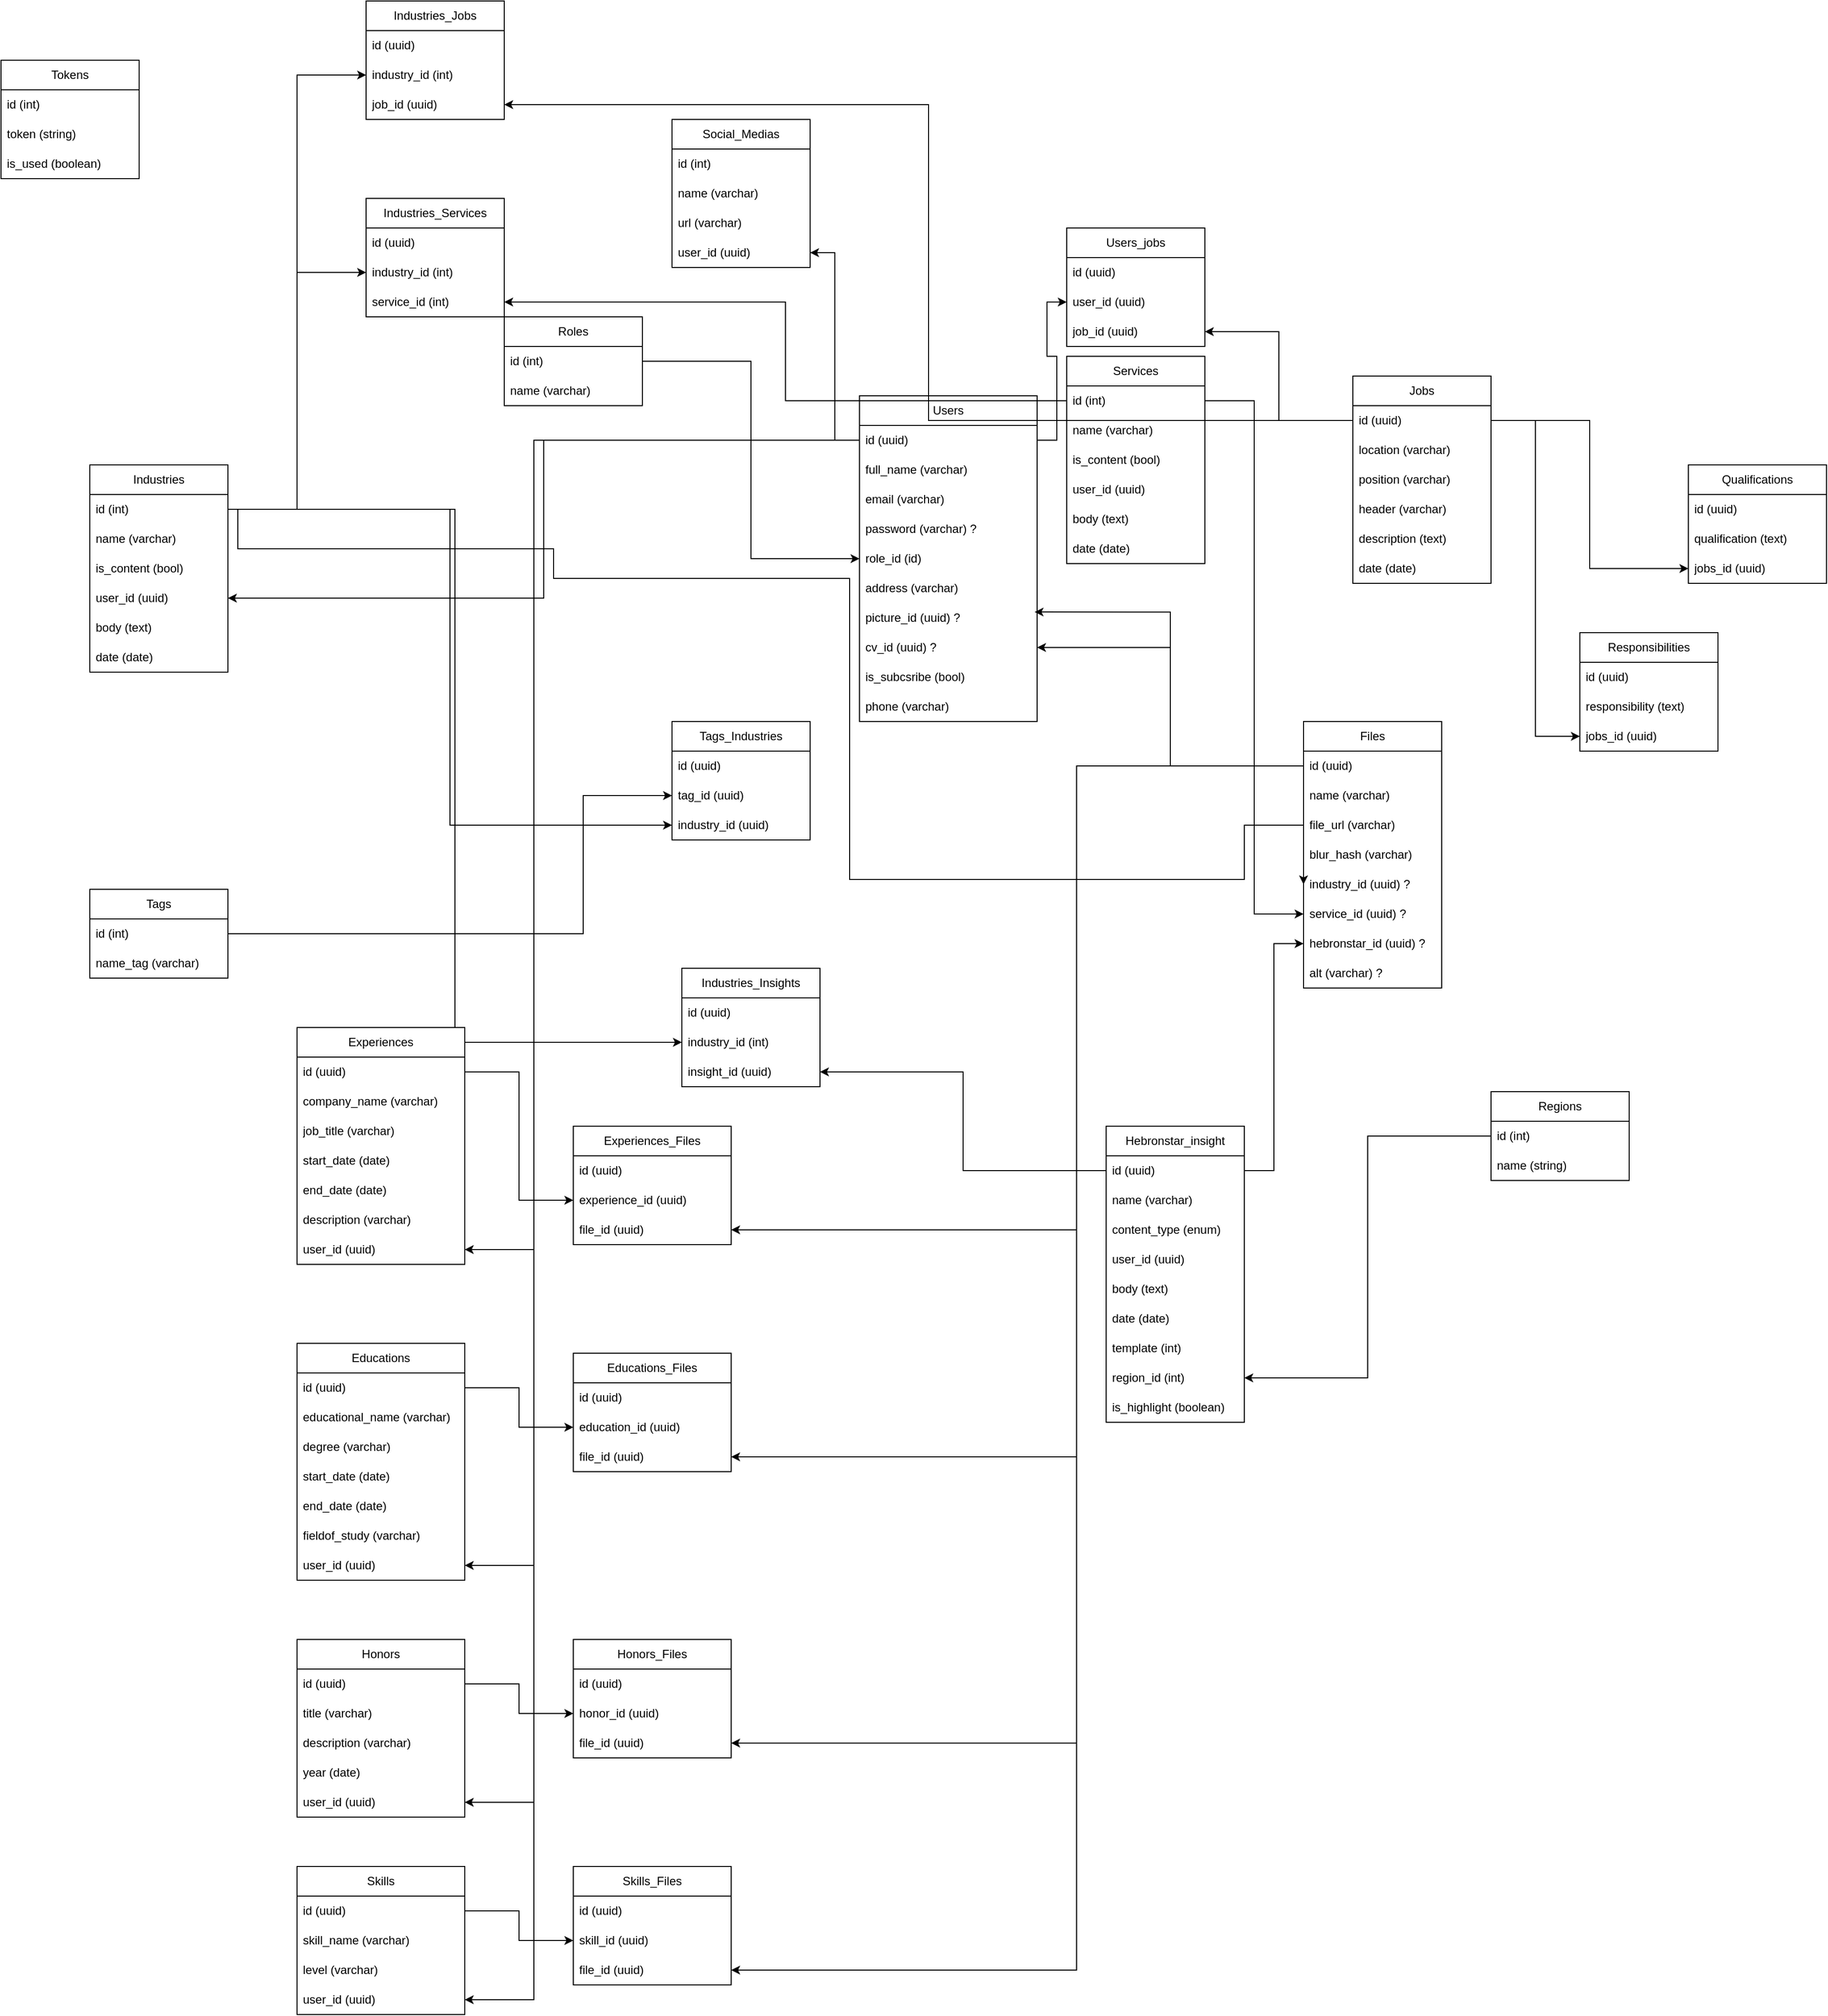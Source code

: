 <mxfile version="21.6.5" type="github">
  <diagram name="Page-1" id="0J2eejaLnhA7fd5YdMPj">
    <mxGraphModel dx="905" dy="749" grid="1" gridSize="10" guides="1" tooltips="1" connect="1" arrows="1" fold="1" page="1" pageScale="1" pageWidth="3000" pageHeight="2500" math="0" shadow="0">
      <root>
        <mxCell id="0" />
        <mxCell id="1" parent="0" />
        <mxCell id="AabeUTpYn3tINiN1X2o6-2" value="Roles" style="swimlane;fontStyle=0;childLayout=stackLayout;horizontal=1;startSize=30;horizontalStack=0;resizeParent=1;resizeParentMax=0;resizeLast=0;collapsible=1;marginBottom=0;whiteSpace=wrap;html=1;" parent="1" vertex="1">
          <mxGeometry x="610" y="420" width="140" height="90" as="geometry" />
        </mxCell>
        <mxCell id="AabeUTpYn3tINiN1X2o6-3" value="id (int)" style="text;strokeColor=none;fillColor=none;align=left;verticalAlign=middle;spacingLeft=4;spacingRight=4;overflow=hidden;points=[[0,0.5],[1,0.5]];portConstraint=eastwest;rotatable=0;whiteSpace=wrap;html=1;" parent="AabeUTpYn3tINiN1X2o6-2" vertex="1">
          <mxGeometry y="30" width="140" height="30" as="geometry" />
        </mxCell>
        <mxCell id="AabeUTpYn3tINiN1X2o6-4" value="name (varchar)" style="text;strokeColor=none;fillColor=none;align=left;verticalAlign=middle;spacingLeft=4;spacingRight=4;overflow=hidden;points=[[0,0.5],[1,0.5]];portConstraint=eastwest;rotatable=0;whiteSpace=wrap;html=1;" parent="AabeUTpYn3tINiN1X2o6-2" vertex="1">
          <mxGeometry y="60" width="140" height="30" as="geometry" />
        </mxCell>
        <mxCell id="AabeUTpYn3tINiN1X2o6-6" value="Users" style="swimlane;fontStyle=0;childLayout=stackLayout;horizontal=1;startSize=30;horizontalStack=0;resizeParent=1;resizeParentMax=0;resizeLast=0;collapsible=1;marginBottom=0;whiteSpace=wrap;html=1;" parent="1" vertex="1">
          <mxGeometry x="970" y="500" width="180" height="330" as="geometry" />
        </mxCell>
        <mxCell id="AabeUTpYn3tINiN1X2o6-7" value="id (uuid)" style="text;strokeColor=none;fillColor=none;align=left;verticalAlign=middle;spacingLeft=4;spacingRight=4;overflow=hidden;points=[[0,0.5],[1,0.5]];portConstraint=eastwest;rotatable=0;whiteSpace=wrap;html=1;" parent="AabeUTpYn3tINiN1X2o6-6" vertex="1">
          <mxGeometry y="30" width="180" height="30" as="geometry" />
        </mxCell>
        <mxCell id="AabeUTpYn3tINiN1X2o6-8" value="full_name (varchar)" style="text;strokeColor=none;fillColor=none;align=left;verticalAlign=middle;spacingLeft=4;spacingRight=4;overflow=hidden;points=[[0,0.5],[1,0.5]];portConstraint=eastwest;rotatable=0;whiteSpace=wrap;html=1;" parent="AabeUTpYn3tINiN1X2o6-6" vertex="1">
          <mxGeometry y="60" width="180" height="30" as="geometry" />
        </mxCell>
        <mxCell id="AabeUTpYn3tINiN1X2o6-11" value="email (varchar)" style="text;strokeColor=none;fillColor=none;align=left;verticalAlign=middle;spacingLeft=4;spacingRight=4;overflow=hidden;points=[[0,0.5],[1,0.5]];portConstraint=eastwest;rotatable=0;whiteSpace=wrap;html=1;" parent="AabeUTpYn3tINiN1X2o6-6" vertex="1">
          <mxGeometry y="90" width="180" height="30" as="geometry" />
        </mxCell>
        <mxCell id="AabeUTpYn3tINiN1X2o6-13" value="password (varchar) ?" style="text;strokeColor=none;fillColor=none;align=left;verticalAlign=middle;spacingLeft=4;spacingRight=4;overflow=hidden;points=[[0,0.5],[1,0.5]];portConstraint=eastwest;rotatable=0;whiteSpace=wrap;html=1;" parent="AabeUTpYn3tINiN1X2o6-6" vertex="1">
          <mxGeometry y="120" width="180" height="30" as="geometry" />
        </mxCell>
        <mxCell id="AabeUTpYn3tINiN1X2o6-14" value="role_id (id)" style="text;strokeColor=none;fillColor=none;align=left;verticalAlign=middle;spacingLeft=4;spacingRight=4;overflow=hidden;points=[[0,0.5],[1,0.5]];portConstraint=eastwest;rotatable=0;whiteSpace=wrap;html=1;" parent="AabeUTpYn3tINiN1X2o6-6" vertex="1">
          <mxGeometry y="150" width="180" height="30" as="geometry" />
        </mxCell>
        <mxCell id="AabeUTpYn3tINiN1X2o6-17" value="address (varchar)" style="text;strokeColor=none;fillColor=none;align=left;verticalAlign=middle;spacingLeft=4;spacingRight=4;overflow=hidden;points=[[0,0.5],[1,0.5]];portConstraint=eastwest;rotatable=0;whiteSpace=wrap;html=1;" parent="AabeUTpYn3tINiN1X2o6-6" vertex="1">
          <mxGeometry y="180" width="180" height="30" as="geometry" />
        </mxCell>
        <mxCell id="AabeUTpYn3tINiN1X2o6-22" value="picture_id (uuid) ?" style="text;strokeColor=none;fillColor=none;align=left;verticalAlign=middle;spacingLeft=4;spacingRight=4;overflow=hidden;points=[[0,0.5],[1,0.5]];portConstraint=eastwest;rotatable=0;whiteSpace=wrap;html=1;" parent="AabeUTpYn3tINiN1X2o6-6" vertex="1">
          <mxGeometry y="210" width="180" height="30" as="geometry" />
        </mxCell>
        <mxCell id="AabeUTpYn3tINiN1X2o6-24" value="cv_id (uuid) ?" style="text;strokeColor=none;fillColor=none;align=left;verticalAlign=middle;spacingLeft=4;spacingRight=4;overflow=hidden;points=[[0,0.5],[1,0.5]];portConstraint=eastwest;rotatable=0;whiteSpace=wrap;html=1;" parent="AabeUTpYn3tINiN1X2o6-6" vertex="1">
          <mxGeometry y="240" width="180" height="30" as="geometry" />
        </mxCell>
        <mxCell id="0w0c1rNWFn1nJxTgAMIK-66" value="is_subcsribe (bool)" style="text;strokeColor=none;fillColor=none;align=left;verticalAlign=middle;spacingLeft=4;spacingRight=4;overflow=hidden;points=[[0,0.5],[1,0.5]];portConstraint=eastwest;rotatable=0;whiteSpace=wrap;html=1;" parent="AabeUTpYn3tINiN1X2o6-6" vertex="1">
          <mxGeometry y="270" width="180" height="30" as="geometry" />
        </mxCell>
        <mxCell id="0w0c1rNWFn1nJxTgAMIK-7" value="phone (varchar)" style="text;strokeColor=none;fillColor=none;align=left;verticalAlign=middle;spacingLeft=4;spacingRight=4;overflow=hidden;points=[[0,0.5],[1,0.5]];portConstraint=eastwest;rotatable=0;whiteSpace=wrap;html=1;" parent="AabeUTpYn3tINiN1X2o6-6" vertex="1">
          <mxGeometry y="300" width="180" height="30" as="geometry" />
        </mxCell>
        <mxCell id="AabeUTpYn3tINiN1X2o6-16" style="edgeStyle=orthogonalEdgeStyle;rounded=0;orthogonalLoop=1;jettySize=auto;html=1;entryX=0;entryY=0.5;entryDx=0;entryDy=0;" parent="1" source="AabeUTpYn3tINiN1X2o6-3" target="AabeUTpYn3tINiN1X2o6-14" edge="1">
          <mxGeometry relative="1" as="geometry" />
        </mxCell>
        <mxCell id="AabeUTpYn3tINiN1X2o6-18" value="Files" style="swimlane;fontStyle=0;childLayout=stackLayout;horizontal=1;startSize=30;horizontalStack=0;resizeParent=1;resizeParentMax=0;resizeLast=0;collapsible=1;marginBottom=0;whiteSpace=wrap;html=1;" parent="1" vertex="1">
          <mxGeometry x="1420" y="830" width="140" height="270" as="geometry" />
        </mxCell>
        <mxCell id="AabeUTpYn3tINiN1X2o6-19" value="id (uuid)" style="text;strokeColor=none;fillColor=none;align=left;verticalAlign=middle;spacingLeft=4;spacingRight=4;overflow=hidden;points=[[0,0.5],[1,0.5]];portConstraint=eastwest;rotatable=0;whiteSpace=wrap;html=1;" parent="AabeUTpYn3tINiN1X2o6-18" vertex="1">
          <mxGeometry y="30" width="140" height="30" as="geometry" />
        </mxCell>
        <mxCell id="AabeUTpYn3tINiN1X2o6-20" value="name (varchar)" style="text;strokeColor=none;fillColor=none;align=left;verticalAlign=middle;spacingLeft=4;spacingRight=4;overflow=hidden;points=[[0,0.5],[1,0.5]];portConstraint=eastwest;rotatable=0;whiteSpace=wrap;html=1;" parent="AabeUTpYn3tINiN1X2o6-18" vertex="1">
          <mxGeometry y="60" width="140" height="30" as="geometry" />
        </mxCell>
        <mxCell id="AabeUTpYn3tINiN1X2o6-21" value="file_url (varchar)" style="text;strokeColor=none;fillColor=none;align=left;verticalAlign=middle;spacingLeft=4;spacingRight=4;overflow=hidden;points=[[0,0.5],[1,0.5]];portConstraint=eastwest;rotatable=0;whiteSpace=wrap;html=1;" parent="AabeUTpYn3tINiN1X2o6-18" vertex="1">
          <mxGeometry y="90" width="140" height="30" as="geometry" />
        </mxCell>
        <mxCell id="NytPA-06Vom5v9Mt7Qx0-8" value="blur_hash (varchar)" style="text;strokeColor=none;fillColor=none;align=left;verticalAlign=middle;spacingLeft=4;spacingRight=4;overflow=hidden;points=[[0,0.5],[1,0.5]];portConstraint=eastwest;rotatable=0;whiteSpace=wrap;html=1;" parent="AabeUTpYn3tINiN1X2o6-18" vertex="1">
          <mxGeometry y="120" width="140" height="30" as="geometry" />
        </mxCell>
        <mxCell id="AabeUTpYn3tINiN1X2o6-47" value="industry_id (uuid) ?" style="text;strokeColor=none;fillColor=none;align=left;verticalAlign=middle;spacingLeft=4;spacingRight=4;overflow=hidden;points=[[0,0.5],[1,0.5]];portConstraint=eastwest;rotatable=0;whiteSpace=wrap;html=1;" parent="AabeUTpYn3tINiN1X2o6-18" vertex="1">
          <mxGeometry y="150" width="140" height="30" as="geometry" />
        </mxCell>
        <mxCell id="AabeUTpYn3tINiN1X2o6-56" value="service_id (uuid) ?" style="text;strokeColor=none;fillColor=none;align=left;verticalAlign=middle;spacingLeft=4;spacingRight=4;overflow=hidden;points=[[0,0.5],[1,0.5]];portConstraint=eastwest;rotatable=0;whiteSpace=wrap;html=1;" parent="AabeUTpYn3tINiN1X2o6-18" vertex="1">
          <mxGeometry y="180" width="140" height="30" as="geometry" />
        </mxCell>
        <mxCell id="AabeUTpYn3tINiN1X2o6-65" value="hebronstar_id (uuid) ?" style="text;strokeColor=none;fillColor=none;align=left;verticalAlign=middle;spacingLeft=4;spacingRight=4;overflow=hidden;points=[[0,0.5],[1,0.5]];portConstraint=eastwest;rotatable=0;whiteSpace=wrap;html=1;" parent="AabeUTpYn3tINiN1X2o6-18" vertex="1">
          <mxGeometry y="210" width="140" height="30" as="geometry" />
        </mxCell>
        <mxCell id="AabeUTpYn3tINiN1X2o6-67" value="alt (varchar) ?" style="text;strokeColor=none;fillColor=none;align=left;verticalAlign=middle;spacingLeft=4;spacingRight=4;overflow=hidden;points=[[0,0.5],[1,0.5]];portConstraint=eastwest;rotatable=0;whiteSpace=wrap;html=1;" parent="AabeUTpYn3tINiN1X2o6-18" vertex="1">
          <mxGeometry y="240" width="140" height="30" as="geometry" />
        </mxCell>
        <mxCell id="AabeUTpYn3tINiN1X2o6-23" style="edgeStyle=orthogonalEdgeStyle;rounded=0;orthogonalLoop=1;jettySize=auto;html=1;entryX=0.986;entryY=0.302;entryDx=0;entryDy=0;entryPerimeter=0;" parent="1" source="AabeUTpYn3tINiN1X2o6-19" target="AabeUTpYn3tINiN1X2o6-22" edge="1">
          <mxGeometry relative="1" as="geometry" />
        </mxCell>
        <mxCell id="AabeUTpYn3tINiN1X2o6-25" style="edgeStyle=orthogonalEdgeStyle;rounded=0;orthogonalLoop=1;jettySize=auto;html=1;" parent="1" source="AabeUTpYn3tINiN1X2o6-19" target="AabeUTpYn3tINiN1X2o6-24" edge="1">
          <mxGeometry relative="1" as="geometry" />
        </mxCell>
        <mxCell id="AabeUTpYn3tINiN1X2o6-31" value="Industries" style="swimlane;fontStyle=0;childLayout=stackLayout;horizontal=1;startSize=30;horizontalStack=0;resizeParent=1;resizeParentMax=0;resizeLast=0;collapsible=1;marginBottom=0;whiteSpace=wrap;html=1;" parent="1" vertex="1">
          <mxGeometry x="190" y="570" width="140" height="210" as="geometry" />
        </mxCell>
        <mxCell id="AabeUTpYn3tINiN1X2o6-32" value="id (int)" style="text;strokeColor=none;fillColor=none;align=left;verticalAlign=middle;spacingLeft=4;spacingRight=4;overflow=hidden;points=[[0,0.5],[1,0.5]];portConstraint=eastwest;rotatable=0;whiteSpace=wrap;html=1;" parent="AabeUTpYn3tINiN1X2o6-31" vertex="1">
          <mxGeometry y="30" width="140" height="30" as="geometry" />
        </mxCell>
        <mxCell id="AabeUTpYn3tINiN1X2o6-39" value="name (varchar)" style="text;strokeColor=none;fillColor=none;align=left;verticalAlign=middle;spacingLeft=4;spacingRight=4;overflow=hidden;points=[[0,0.5],[1,0.5]];portConstraint=eastwest;rotatable=0;whiteSpace=wrap;html=1;" parent="AabeUTpYn3tINiN1X2o6-31" vertex="1">
          <mxGeometry y="60" width="140" height="30" as="geometry" />
        </mxCell>
        <mxCell id="AabeUTpYn3tINiN1X2o6-33" value="is_content (bool)" style="text;strokeColor=none;fillColor=none;align=left;verticalAlign=middle;spacingLeft=4;spacingRight=4;overflow=hidden;points=[[0,0.5],[1,0.5]];portConstraint=eastwest;rotatable=0;whiteSpace=wrap;html=1;" parent="AabeUTpYn3tINiN1X2o6-31" vertex="1">
          <mxGeometry y="90" width="140" height="30" as="geometry" />
        </mxCell>
        <mxCell id="AabeUTpYn3tINiN1X2o6-34" value="user_id (uuid)" style="text;strokeColor=none;fillColor=none;align=left;verticalAlign=middle;spacingLeft=4;spacingRight=4;overflow=hidden;points=[[0,0.5],[1,0.5]];portConstraint=eastwest;rotatable=0;whiteSpace=wrap;html=1;" parent="AabeUTpYn3tINiN1X2o6-31" vertex="1">
          <mxGeometry y="120" width="140" height="30" as="geometry" />
        </mxCell>
        <mxCell id="AabeUTpYn3tINiN1X2o6-35" value="body (text)" style="text;strokeColor=none;fillColor=none;align=left;verticalAlign=middle;spacingLeft=4;spacingRight=4;overflow=hidden;points=[[0,0.5],[1,0.5]];portConstraint=eastwest;rotatable=0;whiteSpace=wrap;html=1;" parent="AabeUTpYn3tINiN1X2o6-31" vertex="1">
          <mxGeometry y="150" width="140" height="30" as="geometry" />
        </mxCell>
        <mxCell id="AabeUTpYn3tINiN1X2o6-41" value="date (date)" style="text;strokeColor=none;fillColor=none;align=left;verticalAlign=middle;spacingLeft=4;spacingRight=4;overflow=hidden;points=[[0,0.5],[1,0.5]];portConstraint=eastwest;rotatable=0;whiteSpace=wrap;html=1;" parent="AabeUTpYn3tINiN1X2o6-31" vertex="1">
          <mxGeometry y="180" width="140" height="30" as="geometry" />
        </mxCell>
        <mxCell id="AabeUTpYn3tINiN1X2o6-42" style="edgeStyle=orthogonalEdgeStyle;rounded=0;orthogonalLoop=1;jettySize=auto;html=1;" parent="1" source="AabeUTpYn3tINiN1X2o6-7" target="AabeUTpYn3tINiN1X2o6-34" edge="1">
          <mxGeometry relative="1" as="geometry" />
        </mxCell>
        <mxCell id="AabeUTpYn3tINiN1X2o6-48" style="edgeStyle=orthogonalEdgeStyle;rounded=0;orthogonalLoop=1;jettySize=auto;html=1;entryX=0;entryY=0.5;entryDx=0;entryDy=0;" parent="1" source="AabeUTpYn3tINiN1X2o6-32" target="AabeUTpYn3tINiN1X2o6-47" edge="1">
          <mxGeometry relative="1" as="geometry">
            <Array as="points">
              <mxPoint x="340" y="655" />
              <mxPoint x="660" y="655" />
              <mxPoint x="660" y="685" />
              <mxPoint x="960" y="685" />
              <mxPoint x="960" y="990" />
              <mxPoint x="1360" y="990" />
              <mxPoint x="1360" y="935" />
              <mxPoint x="1420" y="935" />
            </Array>
            <mxPoint x="1450" y="920" as="targetPoint" />
          </mxGeometry>
        </mxCell>
        <mxCell id="AabeUTpYn3tINiN1X2o6-49" value="Services" style="swimlane;fontStyle=0;childLayout=stackLayout;horizontal=1;startSize=30;horizontalStack=0;resizeParent=1;resizeParentMax=0;resizeLast=0;collapsible=1;marginBottom=0;whiteSpace=wrap;html=1;" parent="1" vertex="1">
          <mxGeometry x="1180" y="460" width="140" height="210" as="geometry" />
        </mxCell>
        <mxCell id="AabeUTpYn3tINiN1X2o6-50" value="id (int)" style="text;strokeColor=none;fillColor=none;align=left;verticalAlign=middle;spacingLeft=4;spacingRight=4;overflow=hidden;points=[[0,0.5],[1,0.5]];portConstraint=eastwest;rotatable=0;whiteSpace=wrap;html=1;" parent="AabeUTpYn3tINiN1X2o6-49" vertex="1">
          <mxGeometry y="30" width="140" height="30" as="geometry" />
        </mxCell>
        <mxCell id="AabeUTpYn3tINiN1X2o6-51" value="name (varchar)" style="text;strokeColor=none;fillColor=none;align=left;verticalAlign=middle;spacingLeft=4;spacingRight=4;overflow=hidden;points=[[0,0.5],[1,0.5]];portConstraint=eastwest;rotatable=0;whiteSpace=wrap;html=1;" parent="AabeUTpYn3tINiN1X2o6-49" vertex="1">
          <mxGeometry y="60" width="140" height="30" as="geometry" />
        </mxCell>
        <mxCell id="AabeUTpYn3tINiN1X2o6-52" value="is_content (bool)" style="text;strokeColor=none;fillColor=none;align=left;verticalAlign=middle;spacingLeft=4;spacingRight=4;overflow=hidden;points=[[0,0.5],[1,0.5]];portConstraint=eastwest;rotatable=0;whiteSpace=wrap;html=1;" parent="AabeUTpYn3tINiN1X2o6-49" vertex="1">
          <mxGeometry y="90" width="140" height="30" as="geometry" />
        </mxCell>
        <mxCell id="AabeUTpYn3tINiN1X2o6-53" value="user_id (uuid)" style="text;strokeColor=none;fillColor=none;align=left;verticalAlign=middle;spacingLeft=4;spacingRight=4;overflow=hidden;points=[[0,0.5],[1,0.5]];portConstraint=eastwest;rotatable=0;whiteSpace=wrap;html=1;" parent="AabeUTpYn3tINiN1X2o6-49" vertex="1">
          <mxGeometry y="120" width="140" height="30" as="geometry" />
        </mxCell>
        <mxCell id="AabeUTpYn3tINiN1X2o6-54" value="body (text)" style="text;strokeColor=none;fillColor=none;align=left;verticalAlign=middle;spacingLeft=4;spacingRight=4;overflow=hidden;points=[[0,0.5],[1,0.5]];portConstraint=eastwest;rotatable=0;whiteSpace=wrap;html=1;" parent="AabeUTpYn3tINiN1X2o6-49" vertex="1">
          <mxGeometry y="150" width="140" height="30" as="geometry" />
        </mxCell>
        <mxCell id="AabeUTpYn3tINiN1X2o6-55" value="date (date)" style="text;strokeColor=none;fillColor=none;align=left;verticalAlign=middle;spacingLeft=4;spacingRight=4;overflow=hidden;points=[[0,0.5],[1,0.5]];portConstraint=eastwest;rotatable=0;whiteSpace=wrap;html=1;" parent="AabeUTpYn3tINiN1X2o6-49" vertex="1">
          <mxGeometry y="180" width="140" height="30" as="geometry" />
        </mxCell>
        <mxCell id="AabeUTpYn3tINiN1X2o6-57" style="edgeStyle=orthogonalEdgeStyle;rounded=0;orthogonalLoop=1;jettySize=auto;html=1;" parent="1" source="AabeUTpYn3tINiN1X2o6-50" target="AabeUTpYn3tINiN1X2o6-56" edge="1">
          <mxGeometry relative="1" as="geometry" />
        </mxCell>
        <mxCell id="AabeUTpYn3tINiN1X2o6-58" value="Hebronstar_insight" style="swimlane;fontStyle=0;childLayout=stackLayout;horizontal=1;startSize=30;horizontalStack=0;resizeParent=1;resizeParentMax=0;resizeLast=0;collapsible=1;marginBottom=0;whiteSpace=wrap;html=1;" parent="1" vertex="1">
          <mxGeometry x="1220" y="1240" width="140" height="300" as="geometry" />
        </mxCell>
        <mxCell id="AabeUTpYn3tINiN1X2o6-59" value="id (uuid)" style="text;strokeColor=none;fillColor=none;align=left;verticalAlign=middle;spacingLeft=4;spacingRight=4;overflow=hidden;points=[[0,0.5],[1,0.5]];portConstraint=eastwest;rotatable=0;whiteSpace=wrap;html=1;" parent="AabeUTpYn3tINiN1X2o6-58" vertex="1">
          <mxGeometry y="30" width="140" height="30" as="geometry" />
        </mxCell>
        <mxCell id="AabeUTpYn3tINiN1X2o6-60" value="name (varchar)" style="text;strokeColor=none;fillColor=none;align=left;verticalAlign=middle;spacingLeft=4;spacingRight=4;overflow=hidden;points=[[0,0.5],[1,0.5]];portConstraint=eastwest;rotatable=0;whiteSpace=wrap;html=1;" parent="AabeUTpYn3tINiN1X2o6-58" vertex="1">
          <mxGeometry y="60" width="140" height="30" as="geometry" />
        </mxCell>
        <mxCell id="AabeUTpYn3tINiN1X2o6-61" value="content_type (enum)" style="text;strokeColor=none;fillColor=none;align=left;verticalAlign=middle;spacingLeft=4;spacingRight=4;overflow=hidden;points=[[0,0.5],[1,0.5]];portConstraint=eastwest;rotatable=0;whiteSpace=wrap;html=1;" parent="AabeUTpYn3tINiN1X2o6-58" vertex="1">
          <mxGeometry y="90" width="140" height="30" as="geometry" />
        </mxCell>
        <mxCell id="AabeUTpYn3tINiN1X2o6-62" value="user_id (uuid)" style="text;strokeColor=none;fillColor=none;align=left;verticalAlign=middle;spacingLeft=4;spacingRight=4;overflow=hidden;points=[[0,0.5],[1,0.5]];portConstraint=eastwest;rotatable=0;whiteSpace=wrap;html=1;" parent="AabeUTpYn3tINiN1X2o6-58" vertex="1">
          <mxGeometry y="120" width="140" height="30" as="geometry" />
        </mxCell>
        <mxCell id="AabeUTpYn3tINiN1X2o6-63" value="body (text)" style="text;strokeColor=none;fillColor=none;align=left;verticalAlign=middle;spacingLeft=4;spacingRight=4;overflow=hidden;points=[[0,0.5],[1,0.5]];portConstraint=eastwest;rotatable=0;whiteSpace=wrap;html=1;" parent="AabeUTpYn3tINiN1X2o6-58" vertex="1">
          <mxGeometry y="150" width="140" height="30" as="geometry" />
        </mxCell>
        <mxCell id="AabeUTpYn3tINiN1X2o6-64" value="date (date)" style="text;strokeColor=none;fillColor=none;align=left;verticalAlign=middle;spacingLeft=4;spacingRight=4;overflow=hidden;points=[[0,0.5],[1,0.5]];portConstraint=eastwest;rotatable=0;whiteSpace=wrap;html=1;" parent="AabeUTpYn3tINiN1X2o6-58" vertex="1">
          <mxGeometry y="180" width="140" height="30" as="geometry" />
        </mxCell>
        <mxCell id="7b8HUlK0noErCAWpJXv1-3" value="template (int)" style="text;strokeColor=none;fillColor=none;align=left;verticalAlign=middle;spacingLeft=4;spacingRight=4;overflow=hidden;points=[[0,0.5],[1,0.5]];portConstraint=eastwest;rotatable=0;whiteSpace=wrap;html=1;" parent="AabeUTpYn3tINiN1X2o6-58" vertex="1">
          <mxGeometry y="210" width="140" height="30" as="geometry" />
        </mxCell>
        <mxCell id="NytPA-06Vom5v9Mt7Qx0-5" value="region_id (int)" style="text;strokeColor=none;fillColor=none;align=left;verticalAlign=middle;spacingLeft=4;spacingRight=4;overflow=hidden;points=[[0,0.5],[1,0.5]];portConstraint=eastwest;rotatable=0;whiteSpace=wrap;html=1;" parent="AabeUTpYn3tINiN1X2o6-58" vertex="1">
          <mxGeometry y="240" width="140" height="30" as="geometry" />
        </mxCell>
        <mxCell id="7b8HUlK0noErCAWpJXv1-1" value="is_highlight (boolean)" style="text;strokeColor=none;fillColor=none;align=left;verticalAlign=middle;spacingLeft=4;spacingRight=4;overflow=hidden;points=[[0,0.5],[1,0.5]];portConstraint=eastwest;rotatable=0;whiteSpace=wrap;html=1;" parent="AabeUTpYn3tINiN1X2o6-58" vertex="1">
          <mxGeometry y="270" width="140" height="30" as="geometry" />
        </mxCell>
        <mxCell id="AabeUTpYn3tINiN1X2o6-66" style="edgeStyle=orthogonalEdgeStyle;rounded=0;orthogonalLoop=1;jettySize=auto;html=1;" parent="1" source="AabeUTpYn3tINiN1X2o6-59" target="AabeUTpYn3tINiN1X2o6-65" edge="1">
          <mxGeometry relative="1" as="geometry" />
        </mxCell>
        <mxCell id="AabeUTpYn3tINiN1X2o6-72" value="Jobs" style="swimlane;fontStyle=0;childLayout=stackLayout;horizontal=1;startSize=30;horizontalStack=0;resizeParent=1;resizeParentMax=0;resizeLast=0;collapsible=1;marginBottom=0;whiteSpace=wrap;html=1;" parent="1" vertex="1">
          <mxGeometry x="1470" y="480" width="140" height="210" as="geometry" />
        </mxCell>
        <mxCell id="AabeUTpYn3tINiN1X2o6-73" value="id (uuid)" style="text;strokeColor=none;fillColor=none;align=left;verticalAlign=middle;spacingLeft=4;spacingRight=4;overflow=hidden;points=[[0,0.5],[1,0.5]];portConstraint=eastwest;rotatable=0;whiteSpace=wrap;html=1;" parent="AabeUTpYn3tINiN1X2o6-72" vertex="1">
          <mxGeometry y="30" width="140" height="30" as="geometry" />
        </mxCell>
        <mxCell id="AabeUTpYn3tINiN1X2o6-75" value="location (varchar)" style="text;strokeColor=none;fillColor=none;align=left;verticalAlign=middle;spacingLeft=4;spacingRight=4;overflow=hidden;points=[[0,0.5],[1,0.5]];portConstraint=eastwest;rotatable=0;whiteSpace=wrap;html=1;" parent="AabeUTpYn3tINiN1X2o6-72" vertex="1">
          <mxGeometry y="60" width="140" height="30" as="geometry" />
        </mxCell>
        <mxCell id="AabeUTpYn3tINiN1X2o6-74" value="position (varchar)" style="text;strokeColor=none;fillColor=none;align=left;verticalAlign=middle;spacingLeft=4;spacingRight=4;overflow=hidden;points=[[0,0.5],[1,0.5]];portConstraint=eastwest;rotatable=0;whiteSpace=wrap;html=1;" parent="AabeUTpYn3tINiN1X2o6-72" vertex="1">
          <mxGeometry y="90" width="140" height="30" as="geometry" />
        </mxCell>
        <mxCell id="KLQGMgcg9D3TohGVHI9s-1" value="header (varchar)" style="text;strokeColor=none;fillColor=none;align=left;verticalAlign=middle;spacingLeft=4;spacingRight=4;overflow=hidden;points=[[0,0.5],[1,0.5]];portConstraint=eastwest;rotatable=0;whiteSpace=wrap;html=1;" parent="AabeUTpYn3tINiN1X2o6-72" vertex="1">
          <mxGeometry y="120" width="140" height="30" as="geometry" />
        </mxCell>
        <mxCell id="KLQGMgcg9D3TohGVHI9s-2" value="description (text)" style="text;strokeColor=none;fillColor=none;align=left;verticalAlign=middle;spacingLeft=4;spacingRight=4;overflow=hidden;points=[[0,0.5],[1,0.5]];portConstraint=eastwest;rotatable=0;whiteSpace=wrap;html=1;" parent="AabeUTpYn3tINiN1X2o6-72" vertex="1">
          <mxGeometry y="150" width="140" height="30" as="geometry" />
        </mxCell>
        <mxCell id="KLQGMgcg9D3TohGVHI9s-4" value="date (date)" style="text;strokeColor=none;fillColor=none;align=left;verticalAlign=middle;spacingLeft=4;spacingRight=4;overflow=hidden;points=[[0,0.5],[1,0.5]];portConstraint=eastwest;rotatable=0;whiteSpace=wrap;html=1;" parent="AabeUTpYn3tINiN1X2o6-72" vertex="1">
          <mxGeometry y="180" width="140" height="30" as="geometry" />
        </mxCell>
        <mxCell id="KLQGMgcg9D3TohGVHI9s-5" value="Qualifications" style="swimlane;fontStyle=0;childLayout=stackLayout;horizontal=1;startSize=30;horizontalStack=0;resizeParent=1;resizeParentMax=0;resizeLast=0;collapsible=1;marginBottom=0;whiteSpace=wrap;html=1;" parent="1" vertex="1">
          <mxGeometry x="1810" y="570" width="140" height="120" as="geometry" />
        </mxCell>
        <mxCell id="KLQGMgcg9D3TohGVHI9s-6" value="id (uuid)" style="text;strokeColor=none;fillColor=none;align=left;verticalAlign=middle;spacingLeft=4;spacingRight=4;overflow=hidden;points=[[0,0.5],[1,0.5]];portConstraint=eastwest;rotatable=0;whiteSpace=wrap;html=1;" parent="KLQGMgcg9D3TohGVHI9s-5" vertex="1">
          <mxGeometry y="30" width="140" height="30" as="geometry" />
        </mxCell>
        <mxCell id="KLQGMgcg9D3TohGVHI9s-7" value="qualification (text)" style="text;strokeColor=none;fillColor=none;align=left;verticalAlign=middle;spacingLeft=4;spacingRight=4;overflow=hidden;points=[[0,0.5],[1,0.5]];portConstraint=eastwest;rotatable=0;whiteSpace=wrap;html=1;" parent="KLQGMgcg9D3TohGVHI9s-5" vertex="1">
          <mxGeometry y="60" width="140" height="30" as="geometry" />
        </mxCell>
        <mxCell id="KLQGMgcg9D3TohGVHI9s-9" value="jobs_id (uuid)" style="text;strokeColor=none;fillColor=none;align=left;verticalAlign=middle;spacingLeft=4;spacingRight=4;overflow=hidden;points=[[0,0.5],[1,0.5]];portConstraint=eastwest;rotatable=0;whiteSpace=wrap;html=1;" parent="KLQGMgcg9D3TohGVHI9s-5" vertex="1">
          <mxGeometry y="90" width="140" height="30" as="geometry" />
        </mxCell>
        <mxCell id="KLQGMgcg9D3TohGVHI9s-10" style="edgeStyle=orthogonalEdgeStyle;rounded=0;orthogonalLoop=1;jettySize=auto;html=1;" parent="1" source="AabeUTpYn3tINiN1X2o6-73" target="KLQGMgcg9D3TohGVHI9s-9" edge="1">
          <mxGeometry relative="1" as="geometry" />
        </mxCell>
        <mxCell id="KLQGMgcg9D3TohGVHI9s-11" value="Responsibilities" style="swimlane;fontStyle=0;childLayout=stackLayout;horizontal=1;startSize=30;horizontalStack=0;resizeParent=1;resizeParentMax=0;resizeLast=0;collapsible=1;marginBottom=0;whiteSpace=wrap;html=1;" parent="1" vertex="1">
          <mxGeometry x="1700" y="740" width="140" height="120" as="geometry" />
        </mxCell>
        <mxCell id="KLQGMgcg9D3TohGVHI9s-12" value="id (uuid)" style="text;strokeColor=none;fillColor=none;align=left;verticalAlign=middle;spacingLeft=4;spacingRight=4;overflow=hidden;points=[[0,0.5],[1,0.5]];portConstraint=eastwest;rotatable=0;whiteSpace=wrap;html=1;" parent="KLQGMgcg9D3TohGVHI9s-11" vertex="1">
          <mxGeometry y="30" width="140" height="30" as="geometry" />
        </mxCell>
        <mxCell id="KLQGMgcg9D3TohGVHI9s-13" value="responsibility (text)" style="text;strokeColor=none;fillColor=none;align=left;verticalAlign=middle;spacingLeft=4;spacingRight=4;overflow=hidden;points=[[0,0.5],[1,0.5]];portConstraint=eastwest;rotatable=0;whiteSpace=wrap;html=1;" parent="KLQGMgcg9D3TohGVHI9s-11" vertex="1">
          <mxGeometry y="60" width="140" height="30" as="geometry" />
        </mxCell>
        <mxCell id="KLQGMgcg9D3TohGVHI9s-14" value="jobs_id (uuid)" style="text;strokeColor=none;fillColor=none;align=left;verticalAlign=middle;spacingLeft=4;spacingRight=4;overflow=hidden;points=[[0,0.5],[1,0.5]];portConstraint=eastwest;rotatable=0;whiteSpace=wrap;html=1;" parent="KLQGMgcg9D3TohGVHI9s-11" vertex="1">
          <mxGeometry y="90" width="140" height="30" as="geometry" />
        </mxCell>
        <mxCell id="KLQGMgcg9D3TohGVHI9s-15" style="edgeStyle=orthogonalEdgeStyle;rounded=0;orthogonalLoop=1;jettySize=auto;html=1;" parent="1" source="AabeUTpYn3tINiN1X2o6-73" target="KLQGMgcg9D3TohGVHI9s-14" edge="1">
          <mxGeometry relative="1" as="geometry" />
        </mxCell>
        <mxCell id="KLQGMgcg9D3TohGVHI9s-16" value="Users_jobs" style="swimlane;fontStyle=0;childLayout=stackLayout;horizontal=1;startSize=30;horizontalStack=0;resizeParent=1;resizeParentMax=0;resizeLast=0;collapsible=1;marginBottom=0;whiteSpace=wrap;html=1;" parent="1" vertex="1">
          <mxGeometry x="1180" y="330" width="140" height="120" as="geometry" />
        </mxCell>
        <mxCell id="KLQGMgcg9D3TohGVHI9s-17" value="id (uuid)" style="text;strokeColor=none;fillColor=none;align=left;verticalAlign=middle;spacingLeft=4;spacingRight=4;overflow=hidden;points=[[0,0.5],[1,0.5]];portConstraint=eastwest;rotatable=0;whiteSpace=wrap;html=1;" parent="KLQGMgcg9D3TohGVHI9s-16" vertex="1">
          <mxGeometry y="30" width="140" height="30" as="geometry" />
        </mxCell>
        <mxCell id="KLQGMgcg9D3TohGVHI9s-18" value="user_id (uuid)" style="text;strokeColor=none;fillColor=none;align=left;verticalAlign=middle;spacingLeft=4;spacingRight=4;overflow=hidden;points=[[0,0.5],[1,0.5]];portConstraint=eastwest;rotatable=0;whiteSpace=wrap;html=1;" parent="KLQGMgcg9D3TohGVHI9s-16" vertex="1">
          <mxGeometry y="60" width="140" height="30" as="geometry" />
        </mxCell>
        <mxCell id="KLQGMgcg9D3TohGVHI9s-19" value="job_id (uuid)" style="text;strokeColor=none;fillColor=none;align=left;verticalAlign=middle;spacingLeft=4;spacingRight=4;overflow=hidden;points=[[0,0.5],[1,0.5]];portConstraint=eastwest;rotatable=0;whiteSpace=wrap;html=1;" parent="KLQGMgcg9D3TohGVHI9s-16" vertex="1">
          <mxGeometry y="90" width="140" height="30" as="geometry" />
        </mxCell>
        <mxCell id="KLQGMgcg9D3TohGVHI9s-21" style="edgeStyle=orthogonalEdgeStyle;rounded=0;orthogonalLoop=1;jettySize=auto;html=1;" parent="1" source="AabeUTpYn3tINiN1X2o6-7" target="KLQGMgcg9D3TohGVHI9s-18" edge="1">
          <mxGeometry relative="1" as="geometry">
            <Array as="points">
              <mxPoint x="1170" y="545" />
              <mxPoint x="1170" y="460" />
              <mxPoint x="1160" y="460" />
              <mxPoint x="1160" y="405" />
            </Array>
          </mxGeometry>
        </mxCell>
        <mxCell id="KLQGMgcg9D3TohGVHI9s-22" style="edgeStyle=orthogonalEdgeStyle;rounded=0;orthogonalLoop=1;jettySize=auto;html=1;" parent="1" source="AabeUTpYn3tINiN1X2o6-73" target="KLQGMgcg9D3TohGVHI9s-19" edge="1">
          <mxGeometry relative="1" as="geometry" />
        </mxCell>
        <mxCell id="K0I5LaW05uHRxNIYwdHM-1" value="Tags" style="swimlane;fontStyle=0;childLayout=stackLayout;horizontal=1;startSize=30;horizontalStack=0;resizeParent=1;resizeParentMax=0;resizeLast=0;collapsible=1;marginBottom=0;whiteSpace=wrap;html=1;" parent="1" vertex="1">
          <mxGeometry x="190" y="1000" width="140" height="90" as="geometry" />
        </mxCell>
        <mxCell id="K0I5LaW05uHRxNIYwdHM-2" value="id (int)" style="text;strokeColor=none;fillColor=none;align=left;verticalAlign=middle;spacingLeft=4;spacingRight=4;overflow=hidden;points=[[0,0.5],[1,0.5]];portConstraint=eastwest;rotatable=0;whiteSpace=wrap;html=1;" parent="K0I5LaW05uHRxNIYwdHM-1" vertex="1">
          <mxGeometry y="30" width="140" height="30" as="geometry" />
        </mxCell>
        <mxCell id="K0I5LaW05uHRxNIYwdHM-3" value="name_tag (varchar)" style="text;strokeColor=none;fillColor=none;align=left;verticalAlign=middle;spacingLeft=4;spacingRight=4;overflow=hidden;points=[[0,0.5],[1,0.5]];portConstraint=eastwest;rotatable=0;whiteSpace=wrap;html=1;" parent="K0I5LaW05uHRxNIYwdHM-1" vertex="1">
          <mxGeometry y="60" width="140" height="30" as="geometry" />
        </mxCell>
        <mxCell id="K0I5LaW05uHRxNIYwdHM-5" value="Tags_Industries" style="swimlane;fontStyle=0;childLayout=stackLayout;horizontal=1;startSize=30;horizontalStack=0;resizeParent=1;resizeParentMax=0;resizeLast=0;collapsible=1;marginBottom=0;whiteSpace=wrap;html=1;" parent="1" vertex="1">
          <mxGeometry x="780" y="830" width="140" height="120" as="geometry" />
        </mxCell>
        <mxCell id="K0I5LaW05uHRxNIYwdHM-6" value="id (uuid)" style="text;strokeColor=none;fillColor=none;align=left;verticalAlign=middle;spacingLeft=4;spacingRight=4;overflow=hidden;points=[[0,0.5],[1,0.5]];portConstraint=eastwest;rotatable=0;whiteSpace=wrap;html=1;" parent="K0I5LaW05uHRxNIYwdHM-5" vertex="1">
          <mxGeometry y="30" width="140" height="30" as="geometry" />
        </mxCell>
        <mxCell id="K0I5LaW05uHRxNIYwdHM-7" value="tag_id (uuid)" style="text;strokeColor=none;fillColor=none;align=left;verticalAlign=middle;spacingLeft=4;spacingRight=4;overflow=hidden;points=[[0,0.5],[1,0.5]];portConstraint=eastwest;rotatable=0;whiteSpace=wrap;html=1;" parent="K0I5LaW05uHRxNIYwdHM-5" vertex="1">
          <mxGeometry y="60" width="140" height="30" as="geometry" />
        </mxCell>
        <mxCell id="K0I5LaW05uHRxNIYwdHM-8" value="industry_id (uuid)" style="text;strokeColor=none;fillColor=none;align=left;verticalAlign=middle;spacingLeft=4;spacingRight=4;overflow=hidden;points=[[0,0.5],[1,0.5]];portConstraint=eastwest;rotatable=0;whiteSpace=wrap;html=1;" parent="K0I5LaW05uHRxNIYwdHM-5" vertex="1">
          <mxGeometry y="90" width="140" height="30" as="geometry" />
        </mxCell>
        <mxCell id="K0I5LaW05uHRxNIYwdHM-9" style="edgeStyle=orthogonalEdgeStyle;rounded=0;orthogonalLoop=1;jettySize=auto;html=1;" parent="1" source="AabeUTpYn3tINiN1X2o6-32" target="K0I5LaW05uHRxNIYwdHM-8" edge="1">
          <mxGeometry relative="1" as="geometry" />
        </mxCell>
        <mxCell id="K0I5LaW05uHRxNIYwdHM-10" style="edgeStyle=orthogonalEdgeStyle;rounded=0;orthogonalLoop=1;jettySize=auto;html=1;" parent="1" source="K0I5LaW05uHRxNIYwdHM-2" target="K0I5LaW05uHRxNIYwdHM-7" edge="1">
          <mxGeometry relative="1" as="geometry">
            <Array as="points">
              <mxPoint x="690" y="1045" />
              <mxPoint x="690" y="905" />
            </Array>
          </mxGeometry>
        </mxCell>
        <mxCell id="K0I5LaW05uHRxNIYwdHM-11" value="Industries_Insights" style="swimlane;fontStyle=0;childLayout=stackLayout;horizontal=1;startSize=30;horizontalStack=0;resizeParent=1;resizeParentMax=0;resizeLast=0;collapsible=1;marginBottom=0;whiteSpace=wrap;html=1;" parent="1" vertex="1">
          <mxGeometry x="790" y="1080" width="140" height="120" as="geometry" />
        </mxCell>
        <mxCell id="K0I5LaW05uHRxNIYwdHM-12" value="id (uuid)" style="text;strokeColor=none;fillColor=none;align=left;verticalAlign=middle;spacingLeft=4;spacingRight=4;overflow=hidden;points=[[0,0.5],[1,0.5]];portConstraint=eastwest;rotatable=0;whiteSpace=wrap;html=1;" parent="K0I5LaW05uHRxNIYwdHM-11" vertex="1">
          <mxGeometry y="30" width="140" height="30" as="geometry" />
        </mxCell>
        <mxCell id="K0I5LaW05uHRxNIYwdHM-13" value="industry_id (int)" style="text;strokeColor=none;fillColor=none;align=left;verticalAlign=middle;spacingLeft=4;spacingRight=4;overflow=hidden;points=[[0,0.5],[1,0.5]];portConstraint=eastwest;rotatable=0;whiteSpace=wrap;html=1;" parent="K0I5LaW05uHRxNIYwdHM-11" vertex="1">
          <mxGeometry y="60" width="140" height="30" as="geometry" />
        </mxCell>
        <mxCell id="K0I5LaW05uHRxNIYwdHM-14" value="insight_id (uuid)" style="text;strokeColor=none;fillColor=none;align=left;verticalAlign=middle;spacingLeft=4;spacingRight=4;overflow=hidden;points=[[0,0.5],[1,0.5]];portConstraint=eastwest;rotatable=0;whiteSpace=wrap;html=1;" parent="K0I5LaW05uHRxNIYwdHM-11" vertex="1">
          <mxGeometry y="90" width="140" height="30" as="geometry" />
        </mxCell>
        <mxCell id="K0I5LaW05uHRxNIYwdHM-15" style="edgeStyle=orthogonalEdgeStyle;rounded=0;orthogonalLoop=1;jettySize=auto;html=1;" parent="1" source="AabeUTpYn3tINiN1X2o6-32" target="K0I5LaW05uHRxNIYwdHM-13" edge="1">
          <mxGeometry relative="1" as="geometry" />
        </mxCell>
        <mxCell id="K0I5LaW05uHRxNIYwdHM-16" style="edgeStyle=orthogonalEdgeStyle;rounded=0;orthogonalLoop=1;jettySize=auto;html=1;" parent="1" source="AabeUTpYn3tINiN1X2o6-59" target="K0I5LaW05uHRxNIYwdHM-14" edge="1">
          <mxGeometry relative="1" as="geometry" />
        </mxCell>
        <mxCell id="NytPA-06Vom5v9Mt7Qx0-1" value="Regions" style="swimlane;fontStyle=0;childLayout=stackLayout;horizontal=1;startSize=30;horizontalStack=0;resizeParent=1;resizeParentMax=0;resizeLast=0;collapsible=1;marginBottom=0;whiteSpace=wrap;html=1;" parent="1" vertex="1">
          <mxGeometry x="1610" y="1205" width="140" height="90" as="geometry" />
        </mxCell>
        <mxCell id="NytPA-06Vom5v9Mt7Qx0-2" value="id (int)" style="text;strokeColor=none;fillColor=none;align=left;verticalAlign=middle;spacingLeft=4;spacingRight=4;overflow=hidden;points=[[0,0.5],[1,0.5]];portConstraint=eastwest;rotatable=0;whiteSpace=wrap;html=1;" parent="NytPA-06Vom5v9Mt7Qx0-1" vertex="1">
          <mxGeometry y="30" width="140" height="30" as="geometry" />
        </mxCell>
        <mxCell id="NytPA-06Vom5v9Mt7Qx0-3" value="name (string)" style="text;strokeColor=none;fillColor=none;align=left;verticalAlign=middle;spacingLeft=4;spacingRight=4;overflow=hidden;points=[[0,0.5],[1,0.5]];portConstraint=eastwest;rotatable=0;whiteSpace=wrap;html=1;" parent="NytPA-06Vom5v9Mt7Qx0-1" vertex="1">
          <mxGeometry y="60" width="140" height="30" as="geometry" />
        </mxCell>
        <mxCell id="NytPA-06Vom5v9Mt7Qx0-6" style="edgeStyle=orthogonalEdgeStyle;rounded=0;orthogonalLoop=1;jettySize=auto;html=1;" parent="1" source="NytPA-06Vom5v9Mt7Qx0-2" target="NytPA-06Vom5v9Mt7Qx0-5" edge="1">
          <mxGeometry relative="1" as="geometry" />
        </mxCell>
        <mxCell id="0w0c1rNWFn1nJxTgAMIK-8" value="Experiences" style="swimlane;fontStyle=0;childLayout=stackLayout;horizontal=1;startSize=30;horizontalStack=0;resizeParent=1;resizeParentMax=0;resizeLast=0;collapsible=1;marginBottom=0;whiteSpace=wrap;html=1;" parent="1" vertex="1">
          <mxGeometry x="400" y="1140" width="170" height="240" as="geometry" />
        </mxCell>
        <mxCell id="0w0c1rNWFn1nJxTgAMIK-9" value="id (uuid)" style="text;strokeColor=none;fillColor=none;align=left;verticalAlign=middle;spacingLeft=4;spacingRight=4;overflow=hidden;points=[[0,0.5],[1,0.5]];portConstraint=eastwest;rotatable=0;whiteSpace=wrap;html=1;" parent="0w0c1rNWFn1nJxTgAMIK-8" vertex="1">
          <mxGeometry y="30" width="170" height="30" as="geometry" />
        </mxCell>
        <mxCell id="0w0c1rNWFn1nJxTgAMIK-10" value="company_name (varchar)" style="text;strokeColor=none;fillColor=none;align=left;verticalAlign=middle;spacingLeft=4;spacingRight=4;overflow=hidden;points=[[0,0.5],[1,0.5]];portConstraint=eastwest;rotatable=0;whiteSpace=wrap;html=1;" parent="0w0c1rNWFn1nJxTgAMIK-8" vertex="1">
          <mxGeometry y="60" width="170" height="30" as="geometry" />
        </mxCell>
        <mxCell id="0w0c1rNWFn1nJxTgAMIK-11" value="job_title (varchar)" style="text;strokeColor=none;fillColor=none;align=left;verticalAlign=middle;spacingLeft=4;spacingRight=4;overflow=hidden;points=[[0,0.5],[1,0.5]];portConstraint=eastwest;rotatable=0;whiteSpace=wrap;html=1;" parent="0w0c1rNWFn1nJxTgAMIK-8" vertex="1">
          <mxGeometry y="90" width="170" height="30" as="geometry" />
        </mxCell>
        <mxCell id="0w0c1rNWFn1nJxTgAMIK-15" value="start_date (date)" style="text;strokeColor=none;fillColor=none;align=left;verticalAlign=middle;spacingLeft=4;spacingRight=4;overflow=hidden;points=[[0,0.5],[1,0.5]];portConstraint=eastwest;rotatable=0;whiteSpace=wrap;html=1;" parent="0w0c1rNWFn1nJxTgAMIK-8" vertex="1">
          <mxGeometry y="120" width="170" height="30" as="geometry" />
        </mxCell>
        <mxCell id="0w0c1rNWFn1nJxTgAMIK-12" value="end_date (date)" style="text;strokeColor=none;fillColor=none;align=left;verticalAlign=middle;spacingLeft=4;spacingRight=4;overflow=hidden;points=[[0,0.5],[1,0.5]];portConstraint=eastwest;rotatable=0;whiteSpace=wrap;html=1;" parent="0w0c1rNWFn1nJxTgAMIK-8" vertex="1">
          <mxGeometry y="150" width="170" height="30" as="geometry" />
        </mxCell>
        <mxCell id="0w0c1rNWFn1nJxTgAMIK-13" value="description (varchar)" style="text;strokeColor=none;fillColor=none;align=left;verticalAlign=middle;spacingLeft=4;spacingRight=4;overflow=hidden;points=[[0,0.5],[1,0.5]];portConstraint=eastwest;rotatable=0;whiteSpace=wrap;html=1;" parent="0w0c1rNWFn1nJxTgAMIK-8" vertex="1">
          <mxGeometry y="180" width="170" height="30" as="geometry" />
        </mxCell>
        <mxCell id="0w0c1rNWFn1nJxTgAMIK-14" value="user_id (uuid)" style="text;strokeColor=none;fillColor=none;align=left;verticalAlign=middle;spacingLeft=4;spacingRight=4;overflow=hidden;points=[[0,0.5],[1,0.5]];portConstraint=eastwest;rotatable=0;whiteSpace=wrap;html=1;" parent="0w0c1rNWFn1nJxTgAMIK-8" vertex="1">
          <mxGeometry y="210" width="170" height="30" as="geometry" />
        </mxCell>
        <mxCell id="0w0c1rNWFn1nJxTgAMIK-16" value="Educations" style="swimlane;fontStyle=0;childLayout=stackLayout;horizontal=1;startSize=30;horizontalStack=0;resizeParent=1;resizeParentMax=0;resizeLast=0;collapsible=1;marginBottom=0;whiteSpace=wrap;html=1;" parent="1" vertex="1">
          <mxGeometry x="400" y="1460" width="170" height="240" as="geometry" />
        </mxCell>
        <mxCell id="0w0c1rNWFn1nJxTgAMIK-17" value="id (uuid)" style="text;strokeColor=none;fillColor=none;align=left;verticalAlign=middle;spacingLeft=4;spacingRight=4;overflow=hidden;points=[[0,0.5],[1,0.5]];portConstraint=eastwest;rotatable=0;whiteSpace=wrap;html=1;" parent="0w0c1rNWFn1nJxTgAMIK-16" vertex="1">
          <mxGeometry y="30" width="170" height="30" as="geometry" />
        </mxCell>
        <mxCell id="0w0c1rNWFn1nJxTgAMIK-18" value="educational_name (varchar)" style="text;strokeColor=none;fillColor=none;align=left;verticalAlign=middle;spacingLeft=4;spacingRight=4;overflow=hidden;points=[[0,0.5],[1,0.5]];portConstraint=eastwest;rotatable=0;whiteSpace=wrap;html=1;" parent="0w0c1rNWFn1nJxTgAMIK-16" vertex="1">
          <mxGeometry y="60" width="170" height="30" as="geometry" />
        </mxCell>
        <mxCell id="0w0c1rNWFn1nJxTgAMIK-19" value="degree (varchar)" style="text;strokeColor=none;fillColor=none;align=left;verticalAlign=middle;spacingLeft=4;spacingRight=4;overflow=hidden;points=[[0,0.5],[1,0.5]];portConstraint=eastwest;rotatable=0;whiteSpace=wrap;html=1;" parent="0w0c1rNWFn1nJxTgAMIK-16" vertex="1">
          <mxGeometry y="90" width="170" height="30" as="geometry" />
        </mxCell>
        <mxCell id="0w0c1rNWFn1nJxTgAMIK-20" value="start_date (date)" style="text;strokeColor=none;fillColor=none;align=left;verticalAlign=middle;spacingLeft=4;spacingRight=4;overflow=hidden;points=[[0,0.5],[1,0.5]];portConstraint=eastwest;rotatable=0;whiteSpace=wrap;html=1;" parent="0w0c1rNWFn1nJxTgAMIK-16" vertex="1">
          <mxGeometry y="120" width="170" height="30" as="geometry" />
        </mxCell>
        <mxCell id="0w0c1rNWFn1nJxTgAMIK-21" value="end_date (date)" style="text;strokeColor=none;fillColor=none;align=left;verticalAlign=middle;spacingLeft=4;spacingRight=4;overflow=hidden;points=[[0,0.5],[1,0.5]];portConstraint=eastwest;rotatable=0;whiteSpace=wrap;html=1;" parent="0w0c1rNWFn1nJxTgAMIK-16" vertex="1">
          <mxGeometry y="150" width="170" height="30" as="geometry" />
        </mxCell>
        <mxCell id="0w0c1rNWFn1nJxTgAMIK-22" value="fieldof_study (varchar)" style="text;strokeColor=none;fillColor=none;align=left;verticalAlign=middle;spacingLeft=4;spacingRight=4;overflow=hidden;points=[[0,0.5],[1,0.5]];portConstraint=eastwest;rotatable=0;whiteSpace=wrap;html=1;" parent="0w0c1rNWFn1nJxTgAMIK-16" vertex="1">
          <mxGeometry y="180" width="170" height="30" as="geometry" />
        </mxCell>
        <mxCell id="0w0c1rNWFn1nJxTgAMIK-23" value="user_id (uuid)" style="text;strokeColor=none;fillColor=none;align=left;verticalAlign=middle;spacingLeft=4;spacingRight=4;overflow=hidden;points=[[0,0.5],[1,0.5]];portConstraint=eastwest;rotatable=0;whiteSpace=wrap;html=1;" parent="0w0c1rNWFn1nJxTgAMIK-16" vertex="1">
          <mxGeometry y="210" width="170" height="30" as="geometry" />
        </mxCell>
        <mxCell id="0w0c1rNWFn1nJxTgAMIK-25" value="Honors" style="swimlane;fontStyle=0;childLayout=stackLayout;horizontal=1;startSize=30;horizontalStack=0;resizeParent=1;resizeParentMax=0;resizeLast=0;collapsible=1;marginBottom=0;whiteSpace=wrap;html=1;" parent="1" vertex="1">
          <mxGeometry x="400" y="1760" width="170" height="180" as="geometry" />
        </mxCell>
        <mxCell id="0w0c1rNWFn1nJxTgAMIK-26" value="id (uuid)" style="text;strokeColor=none;fillColor=none;align=left;verticalAlign=middle;spacingLeft=4;spacingRight=4;overflow=hidden;points=[[0,0.5],[1,0.5]];portConstraint=eastwest;rotatable=0;whiteSpace=wrap;html=1;" parent="0w0c1rNWFn1nJxTgAMIK-25" vertex="1">
          <mxGeometry y="30" width="170" height="30" as="geometry" />
        </mxCell>
        <mxCell id="0w0c1rNWFn1nJxTgAMIK-27" value="title (varchar)" style="text;strokeColor=none;fillColor=none;align=left;verticalAlign=middle;spacingLeft=4;spacingRight=4;overflow=hidden;points=[[0,0.5],[1,0.5]];portConstraint=eastwest;rotatable=0;whiteSpace=wrap;html=1;" parent="0w0c1rNWFn1nJxTgAMIK-25" vertex="1">
          <mxGeometry y="60" width="170" height="30" as="geometry" />
        </mxCell>
        <mxCell id="0w0c1rNWFn1nJxTgAMIK-28" value="description (varchar)" style="text;strokeColor=none;fillColor=none;align=left;verticalAlign=middle;spacingLeft=4;spacingRight=4;overflow=hidden;points=[[0,0.5],[1,0.5]];portConstraint=eastwest;rotatable=0;whiteSpace=wrap;html=1;" parent="0w0c1rNWFn1nJxTgAMIK-25" vertex="1">
          <mxGeometry y="90" width="170" height="30" as="geometry" />
        </mxCell>
        <mxCell id="0w0c1rNWFn1nJxTgAMIK-29" value="year (date)" style="text;strokeColor=none;fillColor=none;align=left;verticalAlign=middle;spacingLeft=4;spacingRight=4;overflow=hidden;points=[[0,0.5],[1,0.5]];portConstraint=eastwest;rotatable=0;whiteSpace=wrap;html=1;" parent="0w0c1rNWFn1nJxTgAMIK-25" vertex="1">
          <mxGeometry y="120" width="170" height="30" as="geometry" />
        </mxCell>
        <mxCell id="0w0c1rNWFn1nJxTgAMIK-30" value="user_id (uuid)" style="text;strokeColor=none;fillColor=none;align=left;verticalAlign=middle;spacingLeft=4;spacingRight=4;overflow=hidden;points=[[0,0.5],[1,0.5]];portConstraint=eastwest;rotatable=0;whiteSpace=wrap;html=1;" parent="0w0c1rNWFn1nJxTgAMIK-25" vertex="1">
          <mxGeometry y="150" width="170" height="30" as="geometry" />
        </mxCell>
        <mxCell id="0w0c1rNWFn1nJxTgAMIK-31" value="Skills" style="swimlane;fontStyle=0;childLayout=stackLayout;horizontal=1;startSize=30;horizontalStack=0;resizeParent=1;resizeParentMax=0;resizeLast=0;collapsible=1;marginBottom=0;whiteSpace=wrap;html=1;" parent="1" vertex="1">
          <mxGeometry x="400" y="1990" width="170" height="150" as="geometry" />
        </mxCell>
        <mxCell id="0w0c1rNWFn1nJxTgAMIK-32" value="id (uuid)" style="text;strokeColor=none;fillColor=none;align=left;verticalAlign=middle;spacingLeft=4;spacingRight=4;overflow=hidden;points=[[0,0.5],[1,0.5]];portConstraint=eastwest;rotatable=0;whiteSpace=wrap;html=1;" parent="0w0c1rNWFn1nJxTgAMIK-31" vertex="1">
          <mxGeometry y="30" width="170" height="30" as="geometry" />
        </mxCell>
        <mxCell id="0w0c1rNWFn1nJxTgAMIK-33" value="skill_name (varchar)" style="text;strokeColor=none;fillColor=none;align=left;verticalAlign=middle;spacingLeft=4;spacingRight=4;overflow=hidden;points=[[0,0.5],[1,0.5]];portConstraint=eastwest;rotatable=0;whiteSpace=wrap;html=1;" parent="0w0c1rNWFn1nJxTgAMIK-31" vertex="1">
          <mxGeometry y="60" width="170" height="30" as="geometry" />
        </mxCell>
        <mxCell id="0w0c1rNWFn1nJxTgAMIK-34" value="level (varchar)" style="text;strokeColor=none;fillColor=none;align=left;verticalAlign=middle;spacingLeft=4;spacingRight=4;overflow=hidden;points=[[0,0.5],[1,0.5]];portConstraint=eastwest;rotatable=0;whiteSpace=wrap;html=1;" parent="0w0c1rNWFn1nJxTgAMIK-31" vertex="1">
          <mxGeometry y="90" width="170" height="30" as="geometry" />
        </mxCell>
        <mxCell id="0w0c1rNWFn1nJxTgAMIK-35" value="user_id (uuid)" style="text;strokeColor=none;fillColor=none;align=left;verticalAlign=middle;spacingLeft=4;spacingRight=4;overflow=hidden;points=[[0,0.5],[1,0.5]];portConstraint=eastwest;rotatable=0;whiteSpace=wrap;html=1;" parent="0w0c1rNWFn1nJxTgAMIK-31" vertex="1">
          <mxGeometry y="120" width="170" height="30" as="geometry" />
        </mxCell>
        <mxCell id="0w0c1rNWFn1nJxTgAMIK-36" value="Experiences_Files" style="swimlane;fontStyle=0;childLayout=stackLayout;horizontal=1;startSize=30;horizontalStack=0;resizeParent=1;resizeParentMax=0;resizeLast=0;collapsible=1;marginBottom=0;whiteSpace=wrap;html=1;" parent="1" vertex="1">
          <mxGeometry x="680" y="1240" width="160" height="120" as="geometry" />
        </mxCell>
        <mxCell id="0w0c1rNWFn1nJxTgAMIK-37" value="id (uuid)" style="text;strokeColor=none;fillColor=none;align=left;verticalAlign=middle;spacingLeft=4;spacingRight=4;overflow=hidden;points=[[0,0.5],[1,0.5]];portConstraint=eastwest;rotatable=0;whiteSpace=wrap;html=1;" parent="0w0c1rNWFn1nJxTgAMIK-36" vertex="1">
          <mxGeometry y="30" width="160" height="30" as="geometry" />
        </mxCell>
        <mxCell id="0w0c1rNWFn1nJxTgAMIK-38" value="experience_id (uuid)" style="text;strokeColor=none;fillColor=none;align=left;verticalAlign=middle;spacingLeft=4;spacingRight=4;overflow=hidden;points=[[0,0.5],[1,0.5]];portConstraint=eastwest;rotatable=0;whiteSpace=wrap;html=1;" parent="0w0c1rNWFn1nJxTgAMIK-36" vertex="1">
          <mxGeometry y="60" width="160" height="30" as="geometry" />
        </mxCell>
        <mxCell id="0w0c1rNWFn1nJxTgAMIK-39" value="file_id (uuid)" style="text;strokeColor=none;fillColor=none;align=left;verticalAlign=middle;spacingLeft=4;spacingRight=4;overflow=hidden;points=[[0,0.5],[1,0.5]];portConstraint=eastwest;rotatable=0;whiteSpace=wrap;html=1;" parent="0w0c1rNWFn1nJxTgAMIK-36" vertex="1">
          <mxGeometry y="90" width="160" height="30" as="geometry" />
        </mxCell>
        <mxCell id="0w0c1rNWFn1nJxTgAMIK-40" value="Educations_Files" style="swimlane;fontStyle=0;childLayout=stackLayout;horizontal=1;startSize=30;horizontalStack=0;resizeParent=1;resizeParentMax=0;resizeLast=0;collapsible=1;marginBottom=0;whiteSpace=wrap;html=1;" parent="1" vertex="1">
          <mxGeometry x="680" y="1470" width="160" height="120" as="geometry" />
        </mxCell>
        <mxCell id="0w0c1rNWFn1nJxTgAMIK-41" value="id (uuid)" style="text;strokeColor=none;fillColor=none;align=left;verticalAlign=middle;spacingLeft=4;spacingRight=4;overflow=hidden;points=[[0,0.5],[1,0.5]];portConstraint=eastwest;rotatable=0;whiteSpace=wrap;html=1;" parent="0w0c1rNWFn1nJxTgAMIK-40" vertex="1">
          <mxGeometry y="30" width="160" height="30" as="geometry" />
        </mxCell>
        <mxCell id="0w0c1rNWFn1nJxTgAMIK-42" value="education_id (uuid)" style="text;strokeColor=none;fillColor=none;align=left;verticalAlign=middle;spacingLeft=4;spacingRight=4;overflow=hidden;points=[[0,0.5],[1,0.5]];portConstraint=eastwest;rotatable=0;whiteSpace=wrap;html=1;" parent="0w0c1rNWFn1nJxTgAMIK-40" vertex="1">
          <mxGeometry y="60" width="160" height="30" as="geometry" />
        </mxCell>
        <mxCell id="0w0c1rNWFn1nJxTgAMIK-43" value="file_id (uuid)" style="text;strokeColor=none;fillColor=none;align=left;verticalAlign=middle;spacingLeft=4;spacingRight=4;overflow=hidden;points=[[0,0.5],[1,0.5]];portConstraint=eastwest;rotatable=0;whiteSpace=wrap;html=1;" parent="0w0c1rNWFn1nJxTgAMIK-40" vertex="1">
          <mxGeometry y="90" width="160" height="30" as="geometry" />
        </mxCell>
        <mxCell id="0w0c1rNWFn1nJxTgAMIK-44" value="Honors_Files" style="swimlane;fontStyle=0;childLayout=stackLayout;horizontal=1;startSize=30;horizontalStack=0;resizeParent=1;resizeParentMax=0;resizeLast=0;collapsible=1;marginBottom=0;whiteSpace=wrap;html=1;" parent="1" vertex="1">
          <mxGeometry x="680" y="1760" width="160" height="120" as="geometry" />
        </mxCell>
        <mxCell id="0w0c1rNWFn1nJxTgAMIK-45" value="id (uuid)" style="text;strokeColor=none;fillColor=none;align=left;verticalAlign=middle;spacingLeft=4;spacingRight=4;overflow=hidden;points=[[0,0.5],[1,0.5]];portConstraint=eastwest;rotatable=0;whiteSpace=wrap;html=1;" parent="0w0c1rNWFn1nJxTgAMIK-44" vertex="1">
          <mxGeometry y="30" width="160" height="30" as="geometry" />
        </mxCell>
        <mxCell id="0w0c1rNWFn1nJxTgAMIK-46" value="honor_id (uuid)" style="text;strokeColor=none;fillColor=none;align=left;verticalAlign=middle;spacingLeft=4;spacingRight=4;overflow=hidden;points=[[0,0.5],[1,0.5]];portConstraint=eastwest;rotatable=0;whiteSpace=wrap;html=1;" parent="0w0c1rNWFn1nJxTgAMIK-44" vertex="1">
          <mxGeometry y="60" width="160" height="30" as="geometry" />
        </mxCell>
        <mxCell id="0w0c1rNWFn1nJxTgAMIK-47" value="file_id (uuid)" style="text;strokeColor=none;fillColor=none;align=left;verticalAlign=middle;spacingLeft=4;spacingRight=4;overflow=hidden;points=[[0,0.5],[1,0.5]];portConstraint=eastwest;rotatable=0;whiteSpace=wrap;html=1;" parent="0w0c1rNWFn1nJxTgAMIK-44" vertex="1">
          <mxGeometry y="90" width="160" height="30" as="geometry" />
        </mxCell>
        <mxCell id="0w0c1rNWFn1nJxTgAMIK-48" value="Skills_Files" style="swimlane;fontStyle=0;childLayout=stackLayout;horizontal=1;startSize=30;horizontalStack=0;resizeParent=1;resizeParentMax=0;resizeLast=0;collapsible=1;marginBottom=0;whiteSpace=wrap;html=1;" parent="1" vertex="1">
          <mxGeometry x="680" y="1990" width="160" height="120" as="geometry" />
        </mxCell>
        <mxCell id="0w0c1rNWFn1nJxTgAMIK-49" value="id (uuid)" style="text;strokeColor=none;fillColor=none;align=left;verticalAlign=middle;spacingLeft=4;spacingRight=4;overflow=hidden;points=[[0,0.5],[1,0.5]];portConstraint=eastwest;rotatable=0;whiteSpace=wrap;html=1;" parent="0w0c1rNWFn1nJxTgAMIK-48" vertex="1">
          <mxGeometry y="30" width="160" height="30" as="geometry" />
        </mxCell>
        <mxCell id="0w0c1rNWFn1nJxTgAMIK-50" value="skill_id (uuid)" style="text;strokeColor=none;fillColor=none;align=left;verticalAlign=middle;spacingLeft=4;spacingRight=4;overflow=hidden;points=[[0,0.5],[1,0.5]];portConstraint=eastwest;rotatable=0;whiteSpace=wrap;html=1;" parent="0w0c1rNWFn1nJxTgAMIK-48" vertex="1">
          <mxGeometry y="60" width="160" height="30" as="geometry" />
        </mxCell>
        <mxCell id="0w0c1rNWFn1nJxTgAMIK-51" value="file_id (uuid)" style="text;strokeColor=none;fillColor=none;align=left;verticalAlign=middle;spacingLeft=4;spacingRight=4;overflow=hidden;points=[[0,0.5],[1,0.5]];portConstraint=eastwest;rotatable=0;whiteSpace=wrap;html=1;" parent="0w0c1rNWFn1nJxTgAMIK-48" vertex="1">
          <mxGeometry y="90" width="160" height="30" as="geometry" />
        </mxCell>
        <mxCell id="0w0c1rNWFn1nJxTgAMIK-52" style="edgeStyle=orthogonalEdgeStyle;rounded=0;orthogonalLoop=1;jettySize=auto;html=1;" parent="1" source="AabeUTpYn3tINiN1X2o6-7" target="0w0c1rNWFn1nJxTgAMIK-14" edge="1">
          <mxGeometry relative="1" as="geometry">
            <Array as="points">
              <mxPoint x="640" y="545" />
              <mxPoint x="640" y="1365" />
            </Array>
          </mxGeometry>
        </mxCell>
        <mxCell id="0w0c1rNWFn1nJxTgAMIK-53" style="edgeStyle=orthogonalEdgeStyle;rounded=0;orthogonalLoop=1;jettySize=auto;html=1;" parent="1" source="AabeUTpYn3tINiN1X2o6-7" target="0w0c1rNWFn1nJxTgAMIK-23" edge="1">
          <mxGeometry relative="1" as="geometry">
            <Array as="points">
              <mxPoint x="640" y="545" />
              <mxPoint x="640" y="1685" />
            </Array>
          </mxGeometry>
        </mxCell>
        <mxCell id="0w0c1rNWFn1nJxTgAMIK-55" style="edgeStyle=orthogonalEdgeStyle;rounded=0;orthogonalLoop=1;jettySize=auto;html=1;" parent="1" source="AabeUTpYn3tINiN1X2o6-7" target="0w0c1rNWFn1nJxTgAMIK-30" edge="1">
          <mxGeometry relative="1" as="geometry">
            <Array as="points">
              <mxPoint x="640" y="545" />
              <mxPoint x="640" y="1925" />
            </Array>
          </mxGeometry>
        </mxCell>
        <mxCell id="0w0c1rNWFn1nJxTgAMIK-56" style="edgeStyle=orthogonalEdgeStyle;rounded=0;orthogonalLoop=1;jettySize=auto;html=1;" parent="1" source="AabeUTpYn3tINiN1X2o6-7" target="0w0c1rNWFn1nJxTgAMIK-35" edge="1">
          <mxGeometry relative="1" as="geometry">
            <Array as="points">
              <mxPoint x="640" y="545" />
              <mxPoint x="640" y="2125" />
            </Array>
          </mxGeometry>
        </mxCell>
        <mxCell id="0w0c1rNWFn1nJxTgAMIK-57" style="edgeStyle=orthogonalEdgeStyle;rounded=0;orthogonalLoop=1;jettySize=auto;html=1;" parent="1" source="0w0c1rNWFn1nJxTgAMIK-9" target="0w0c1rNWFn1nJxTgAMIK-38" edge="1">
          <mxGeometry relative="1" as="geometry" />
        </mxCell>
        <mxCell id="0w0c1rNWFn1nJxTgAMIK-58" style="edgeStyle=orthogonalEdgeStyle;rounded=0;orthogonalLoop=1;jettySize=auto;html=1;" parent="1" source="0w0c1rNWFn1nJxTgAMIK-17" target="0w0c1rNWFn1nJxTgAMIK-42" edge="1">
          <mxGeometry relative="1" as="geometry" />
        </mxCell>
        <mxCell id="0w0c1rNWFn1nJxTgAMIK-59" style="edgeStyle=orthogonalEdgeStyle;rounded=0;orthogonalLoop=1;jettySize=auto;html=1;" parent="1" source="0w0c1rNWFn1nJxTgAMIK-26" target="0w0c1rNWFn1nJxTgAMIK-46" edge="1">
          <mxGeometry relative="1" as="geometry" />
        </mxCell>
        <mxCell id="0w0c1rNWFn1nJxTgAMIK-60" style="edgeStyle=orthogonalEdgeStyle;rounded=0;orthogonalLoop=1;jettySize=auto;html=1;" parent="1" source="0w0c1rNWFn1nJxTgAMIK-32" target="0w0c1rNWFn1nJxTgAMIK-50" edge="1">
          <mxGeometry relative="1" as="geometry" />
        </mxCell>
        <mxCell id="0w0c1rNWFn1nJxTgAMIK-61" style="edgeStyle=orthogonalEdgeStyle;rounded=0;orthogonalLoop=1;jettySize=auto;html=1;" parent="1" source="AabeUTpYn3tINiN1X2o6-19" target="0w0c1rNWFn1nJxTgAMIK-39" edge="1">
          <mxGeometry relative="1" as="geometry">
            <Array as="points">
              <mxPoint x="1190" y="875" />
              <mxPoint x="1190" y="1345" />
            </Array>
          </mxGeometry>
        </mxCell>
        <mxCell id="0w0c1rNWFn1nJxTgAMIK-62" style="edgeStyle=orthogonalEdgeStyle;rounded=0;orthogonalLoop=1;jettySize=auto;html=1;" parent="1" source="AabeUTpYn3tINiN1X2o6-19" target="0w0c1rNWFn1nJxTgAMIK-43" edge="1">
          <mxGeometry relative="1" as="geometry">
            <Array as="points">
              <mxPoint x="1190" y="875" />
              <mxPoint x="1190" y="1575" />
            </Array>
          </mxGeometry>
        </mxCell>
        <mxCell id="0w0c1rNWFn1nJxTgAMIK-63" style="edgeStyle=orthogonalEdgeStyle;rounded=0;orthogonalLoop=1;jettySize=auto;html=1;" parent="1" source="AabeUTpYn3tINiN1X2o6-19" target="0w0c1rNWFn1nJxTgAMIK-47" edge="1">
          <mxGeometry relative="1" as="geometry">
            <Array as="points">
              <mxPoint x="1190" y="875" />
              <mxPoint x="1190" y="1865" />
            </Array>
          </mxGeometry>
        </mxCell>
        <mxCell id="0w0c1rNWFn1nJxTgAMIK-64" style="edgeStyle=orthogonalEdgeStyle;rounded=0;orthogonalLoop=1;jettySize=auto;html=1;" parent="1" source="AabeUTpYn3tINiN1X2o6-19" target="0w0c1rNWFn1nJxTgAMIK-51" edge="1">
          <mxGeometry relative="1" as="geometry">
            <Array as="points">
              <mxPoint x="1190" y="875" />
              <mxPoint x="1190" y="2095" />
            </Array>
          </mxGeometry>
        </mxCell>
        <mxCell id="0w0c1rNWFn1nJxTgAMIK-67" value="Industries_Services" style="swimlane;fontStyle=0;childLayout=stackLayout;horizontal=1;startSize=30;horizontalStack=0;resizeParent=1;resizeParentMax=0;resizeLast=0;collapsible=1;marginBottom=0;whiteSpace=wrap;html=1;" parent="1" vertex="1">
          <mxGeometry x="470" y="300" width="140" height="120" as="geometry" />
        </mxCell>
        <mxCell id="0w0c1rNWFn1nJxTgAMIK-68" value="id (uuid)" style="text;strokeColor=none;fillColor=none;align=left;verticalAlign=middle;spacingLeft=4;spacingRight=4;overflow=hidden;points=[[0,0.5],[1,0.5]];portConstraint=eastwest;rotatable=0;whiteSpace=wrap;html=1;" parent="0w0c1rNWFn1nJxTgAMIK-67" vertex="1">
          <mxGeometry y="30" width="140" height="30" as="geometry" />
        </mxCell>
        <mxCell id="0w0c1rNWFn1nJxTgAMIK-69" value="industry_id (int)" style="text;strokeColor=none;fillColor=none;align=left;verticalAlign=middle;spacingLeft=4;spacingRight=4;overflow=hidden;points=[[0,0.5],[1,0.5]];portConstraint=eastwest;rotatable=0;whiteSpace=wrap;html=1;" parent="0w0c1rNWFn1nJxTgAMIK-67" vertex="1">
          <mxGeometry y="60" width="140" height="30" as="geometry" />
        </mxCell>
        <mxCell id="0w0c1rNWFn1nJxTgAMIK-70" value="service_id (int)" style="text;strokeColor=none;fillColor=none;align=left;verticalAlign=middle;spacingLeft=4;spacingRight=4;overflow=hidden;points=[[0,0.5],[1,0.5]];portConstraint=eastwest;rotatable=0;whiteSpace=wrap;html=1;" parent="0w0c1rNWFn1nJxTgAMIK-67" vertex="1">
          <mxGeometry y="90" width="140" height="30" as="geometry" />
        </mxCell>
        <mxCell id="0w0c1rNWFn1nJxTgAMIK-71" style="edgeStyle=orthogonalEdgeStyle;rounded=0;orthogonalLoop=1;jettySize=auto;html=1;" parent="1" source="AabeUTpYn3tINiN1X2o6-32" target="0w0c1rNWFn1nJxTgAMIK-69" edge="1">
          <mxGeometry relative="1" as="geometry" />
        </mxCell>
        <mxCell id="0w0c1rNWFn1nJxTgAMIK-72" style="edgeStyle=orthogonalEdgeStyle;rounded=0;orthogonalLoop=1;jettySize=auto;html=1;" parent="1" source="AabeUTpYn3tINiN1X2o6-50" target="0w0c1rNWFn1nJxTgAMIK-70" edge="1">
          <mxGeometry relative="1" as="geometry" />
        </mxCell>
        <mxCell id="0w0c1rNWFn1nJxTgAMIK-73" value="Social_Medias" style="swimlane;fontStyle=0;childLayout=stackLayout;horizontal=1;startSize=30;horizontalStack=0;resizeParent=1;resizeParentMax=0;resizeLast=0;collapsible=1;marginBottom=0;whiteSpace=wrap;html=1;" parent="1" vertex="1">
          <mxGeometry x="780" y="220" width="140" height="150" as="geometry" />
        </mxCell>
        <mxCell id="0w0c1rNWFn1nJxTgAMIK-74" value="id (int)" style="text;strokeColor=none;fillColor=none;align=left;verticalAlign=middle;spacingLeft=4;spacingRight=4;overflow=hidden;points=[[0,0.5],[1,0.5]];portConstraint=eastwest;rotatable=0;whiteSpace=wrap;html=1;" parent="0w0c1rNWFn1nJxTgAMIK-73" vertex="1">
          <mxGeometry y="30" width="140" height="30" as="geometry" />
        </mxCell>
        <mxCell id="0w0c1rNWFn1nJxTgAMIK-75" value="name (varchar)" style="text;strokeColor=none;fillColor=none;align=left;verticalAlign=middle;spacingLeft=4;spacingRight=4;overflow=hidden;points=[[0,0.5],[1,0.5]];portConstraint=eastwest;rotatable=0;whiteSpace=wrap;html=1;" parent="0w0c1rNWFn1nJxTgAMIK-73" vertex="1">
          <mxGeometry y="60" width="140" height="30" as="geometry" />
        </mxCell>
        <mxCell id="0w0c1rNWFn1nJxTgAMIK-76" value="url (varchar)" style="text;strokeColor=none;fillColor=none;align=left;verticalAlign=middle;spacingLeft=4;spacingRight=4;overflow=hidden;points=[[0,0.5],[1,0.5]];portConstraint=eastwest;rotatable=0;whiteSpace=wrap;html=1;" parent="0w0c1rNWFn1nJxTgAMIK-73" vertex="1">
          <mxGeometry y="90" width="140" height="30" as="geometry" />
        </mxCell>
        <mxCell id="0w0c1rNWFn1nJxTgAMIK-77" value="user_id (uuid)" style="text;strokeColor=none;fillColor=none;align=left;verticalAlign=middle;spacingLeft=4;spacingRight=4;overflow=hidden;points=[[0,0.5],[1,0.5]];portConstraint=eastwest;rotatable=0;whiteSpace=wrap;html=1;" parent="0w0c1rNWFn1nJxTgAMIK-73" vertex="1">
          <mxGeometry y="120" width="140" height="30" as="geometry" />
        </mxCell>
        <mxCell id="0w0c1rNWFn1nJxTgAMIK-78" style="edgeStyle=orthogonalEdgeStyle;rounded=0;orthogonalLoop=1;jettySize=auto;html=1;" parent="1" source="AabeUTpYn3tINiN1X2o6-7" target="0w0c1rNWFn1nJxTgAMIK-77" edge="1">
          <mxGeometry relative="1" as="geometry" />
        </mxCell>
        <mxCell id="A8AKEr-kSICZGTwxHpTI-1" value="Industries_Jobs" style="swimlane;fontStyle=0;childLayout=stackLayout;horizontal=1;startSize=30;horizontalStack=0;resizeParent=1;resizeParentMax=0;resizeLast=0;collapsible=1;marginBottom=0;whiteSpace=wrap;html=1;" parent="1" vertex="1">
          <mxGeometry x="470" y="100" width="140" height="120" as="geometry" />
        </mxCell>
        <mxCell id="A8AKEr-kSICZGTwxHpTI-2" value="id (uuid)" style="text;strokeColor=none;fillColor=none;align=left;verticalAlign=middle;spacingLeft=4;spacingRight=4;overflow=hidden;points=[[0,0.5],[1,0.5]];portConstraint=eastwest;rotatable=0;whiteSpace=wrap;html=1;" parent="A8AKEr-kSICZGTwxHpTI-1" vertex="1">
          <mxGeometry y="30" width="140" height="30" as="geometry" />
        </mxCell>
        <mxCell id="A8AKEr-kSICZGTwxHpTI-3" value="industry_id (int)" style="text;strokeColor=none;fillColor=none;align=left;verticalAlign=middle;spacingLeft=4;spacingRight=4;overflow=hidden;points=[[0,0.5],[1,0.5]];portConstraint=eastwest;rotatable=0;whiteSpace=wrap;html=1;" parent="A8AKEr-kSICZGTwxHpTI-1" vertex="1">
          <mxGeometry y="60" width="140" height="30" as="geometry" />
        </mxCell>
        <mxCell id="A8AKEr-kSICZGTwxHpTI-4" value="job_id (uuid)" style="text;strokeColor=none;fillColor=none;align=left;verticalAlign=middle;spacingLeft=4;spacingRight=4;overflow=hidden;points=[[0,0.5],[1,0.5]];portConstraint=eastwest;rotatable=0;whiteSpace=wrap;html=1;" parent="A8AKEr-kSICZGTwxHpTI-1" vertex="1">
          <mxGeometry y="90" width="140" height="30" as="geometry" />
        </mxCell>
        <mxCell id="A8AKEr-kSICZGTwxHpTI-5" style="edgeStyle=orthogonalEdgeStyle;rounded=0;orthogonalLoop=1;jettySize=auto;html=1;" parent="1" source="AabeUTpYn3tINiN1X2o6-32" target="A8AKEr-kSICZGTwxHpTI-3" edge="1">
          <mxGeometry relative="1" as="geometry" />
        </mxCell>
        <mxCell id="A8AKEr-kSICZGTwxHpTI-6" style="edgeStyle=orthogonalEdgeStyle;rounded=0;orthogonalLoop=1;jettySize=auto;html=1;" parent="1" source="AabeUTpYn3tINiN1X2o6-73" target="A8AKEr-kSICZGTwxHpTI-4" edge="1">
          <mxGeometry relative="1" as="geometry" />
        </mxCell>
        <mxCell id="w-NSi-82YnRHYe-yWFFV-1" value="Tokens" style="swimlane;fontStyle=0;childLayout=stackLayout;horizontal=1;startSize=30;horizontalStack=0;resizeParent=1;resizeParentMax=0;resizeLast=0;collapsible=1;marginBottom=0;whiteSpace=wrap;html=1;" vertex="1" parent="1">
          <mxGeometry x="100" y="160" width="140" height="120" as="geometry" />
        </mxCell>
        <mxCell id="w-NSi-82YnRHYe-yWFFV-2" value="id (int)" style="text;strokeColor=none;fillColor=none;align=left;verticalAlign=middle;spacingLeft=4;spacingRight=4;overflow=hidden;points=[[0,0.5],[1,0.5]];portConstraint=eastwest;rotatable=0;whiteSpace=wrap;html=1;" vertex="1" parent="w-NSi-82YnRHYe-yWFFV-1">
          <mxGeometry y="30" width="140" height="30" as="geometry" />
        </mxCell>
        <mxCell id="w-NSi-82YnRHYe-yWFFV-3" value="token (string)" style="text;strokeColor=none;fillColor=none;align=left;verticalAlign=middle;spacingLeft=4;spacingRight=4;overflow=hidden;points=[[0,0.5],[1,0.5]];portConstraint=eastwest;rotatable=0;whiteSpace=wrap;html=1;" vertex="1" parent="w-NSi-82YnRHYe-yWFFV-1">
          <mxGeometry y="60" width="140" height="30" as="geometry" />
        </mxCell>
        <mxCell id="w-NSi-82YnRHYe-yWFFV-4" value="is_used (boolean)" style="text;strokeColor=none;fillColor=none;align=left;verticalAlign=middle;spacingLeft=4;spacingRight=4;overflow=hidden;points=[[0,0.5],[1,0.5]];portConstraint=eastwest;rotatable=0;whiteSpace=wrap;html=1;" vertex="1" parent="w-NSi-82YnRHYe-yWFFV-1">
          <mxGeometry y="90" width="140" height="30" as="geometry" />
        </mxCell>
      </root>
    </mxGraphModel>
  </diagram>
</mxfile>
